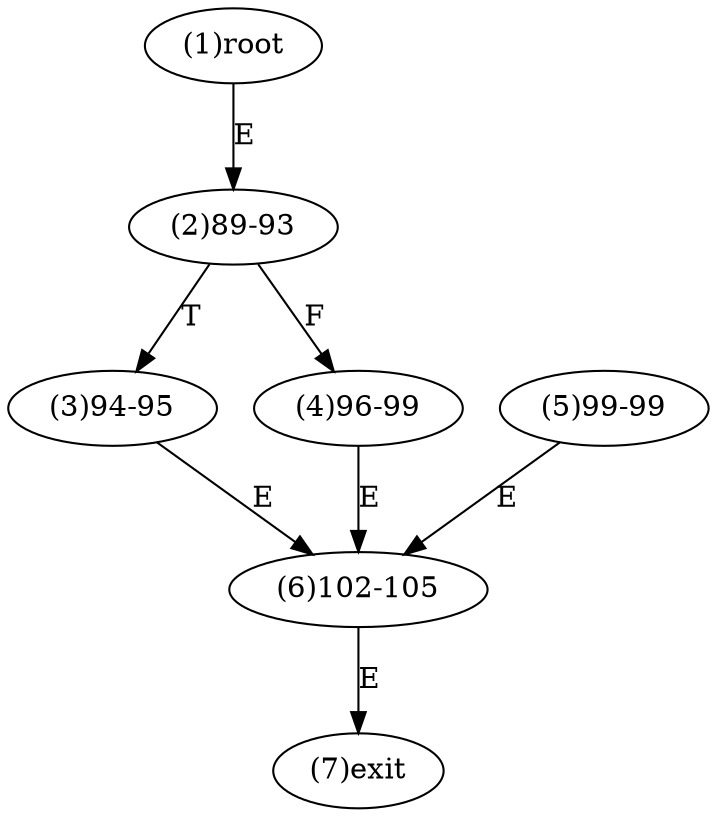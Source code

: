 digraph "" { 
1[ label="(1)root"];
2[ label="(2)89-93"];
3[ label="(3)94-95"];
4[ label="(4)96-99"];
5[ label="(5)99-99"];
6[ label="(6)102-105"];
7[ label="(7)exit"];
1->2[ label="E"];
2->4[ label="F"];
2->3[ label="T"];
3->6[ label="E"];
4->6[ label="E"];
5->6[ label="E"];
6->7[ label="E"];
}